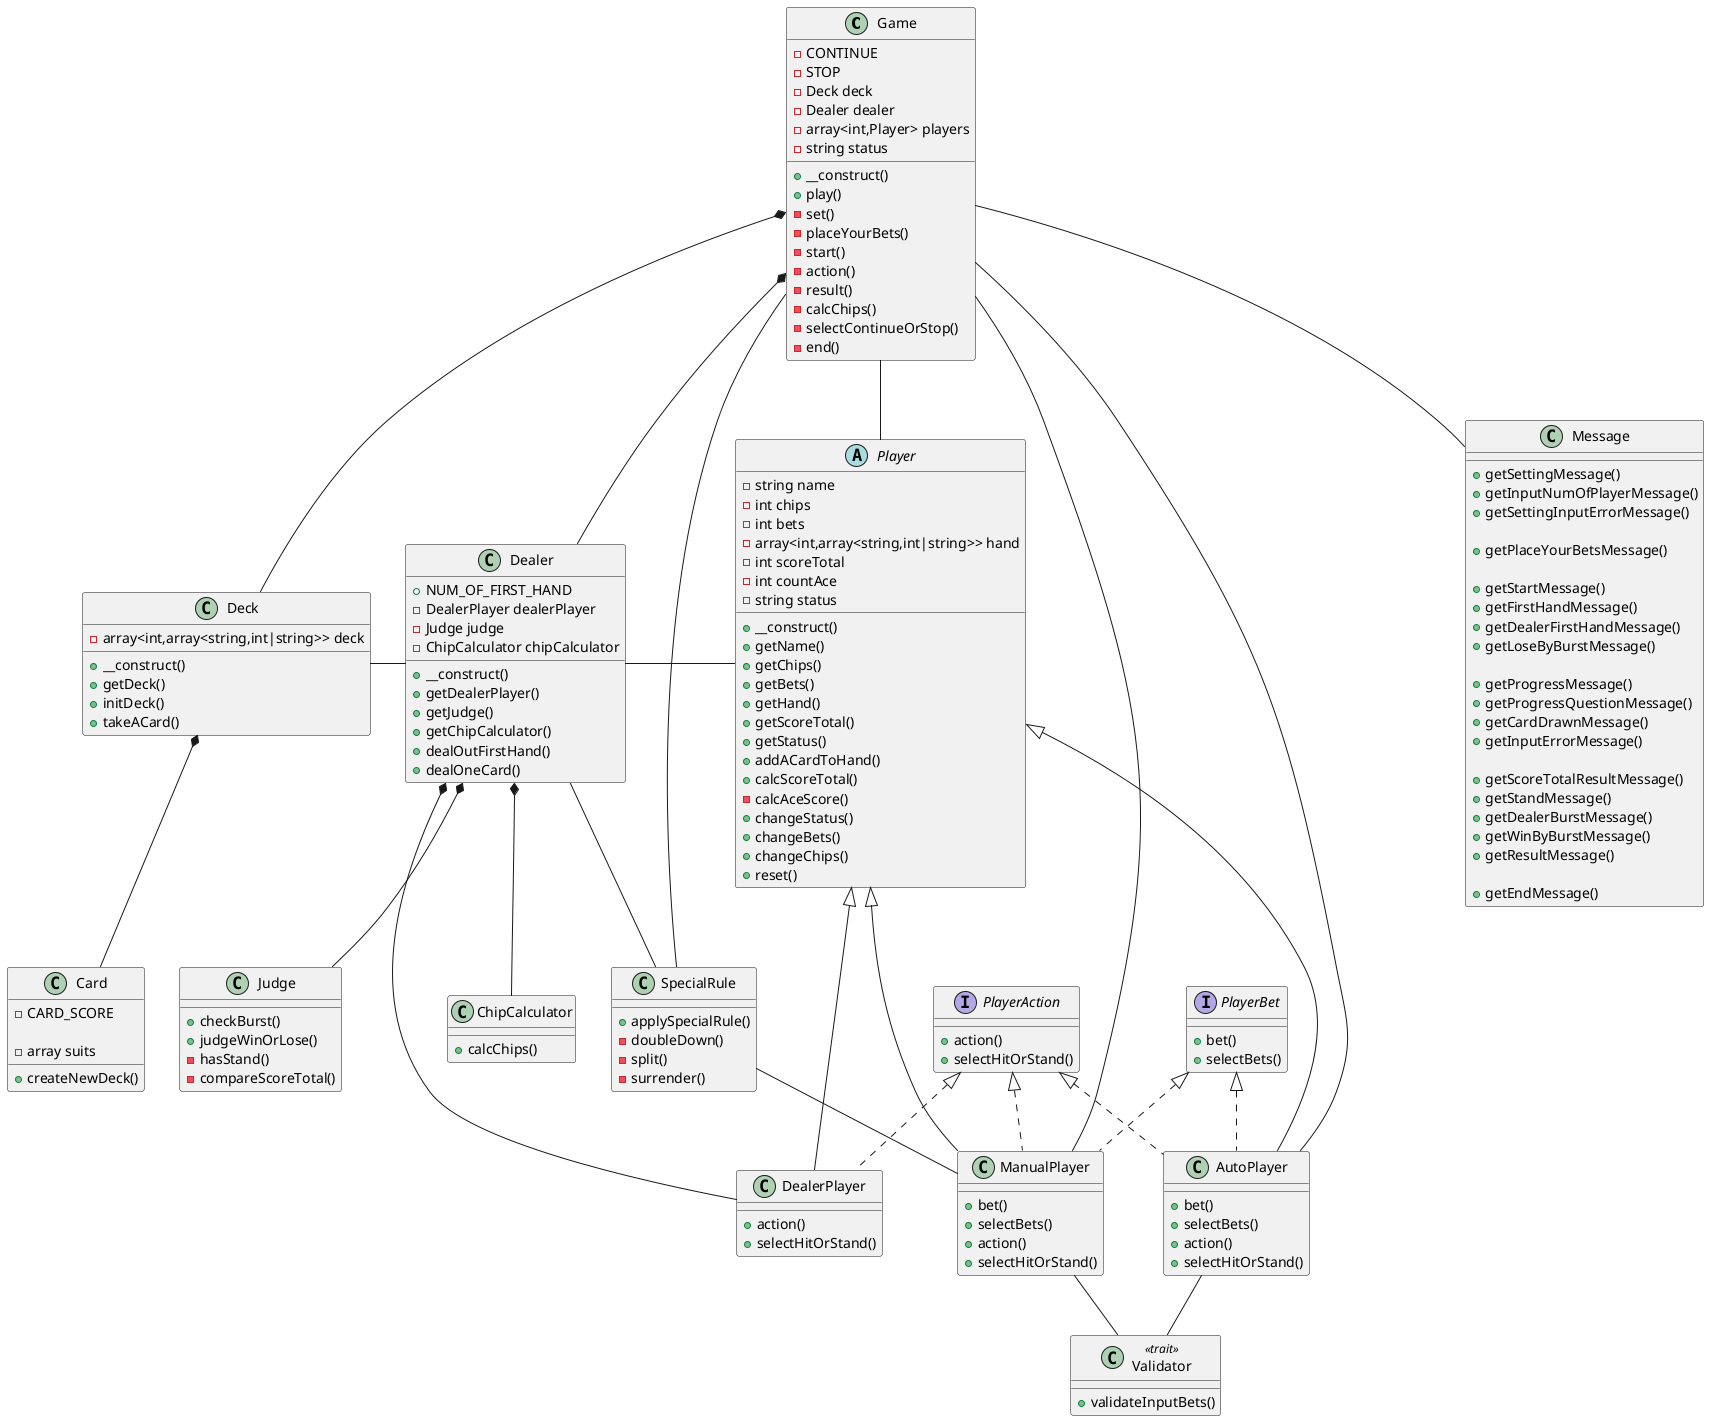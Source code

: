 @startuml Blackjack

class Game {
  -CONTINUE
  -STOP
  -Deck deck
  -Dealer dealer
  -array<int,Player> players
  -string status

  +__construct()
  +play()
  -set()
  -placeYourBets()
  -start()
  -action()
  -result()
  -calcChips()
  -selectContinueOrStop()
  -end()
}

class Deck {
  -array<int,array<string,int|string>> deck

  +__construct()
  +getDeck()
  +initDeck()
  +takeACard()
}

class Card {
  -CARD_SCORE

  -array suits
  +createNewDeck()
}

class Dealer {
  +NUM_OF_FIRST_HAND
  -DealerPlayer dealerPlayer
  -Judge judge
  -ChipCalculator chipCalculator

  +__construct()
  +getDealerPlayer()
  +getJudge()
  +getChipCalculator()
  +dealOutFirstHand()
  +dealOneCard()
}

class Judge {
  +checkBurst()
  +judgeWinOrLose()
  -hasStand()
  -compareScoreTotal()
}

class ChipCalculator {
  +calcChips()
}

class SpecialRule {
  +applySpecialRule()
  -doubleDown()
  -split()
  -surrender()

}

abstract Player {
  -string name
  -int chips
  -int bets
  -array<int,array<string,int|string>> hand
  -int scoreTotal
  -int countAce
  -string status

  +__construct()
  +getName()
  +getChips()
  +getBets()
  +getHand()
  +getScoreTotal()
  +getStatus()
  +addACardToHand()
  +calcScoreTotal()
  -calcAceScore()
  +changeStatus()
  +changeBets()
  +changeChips()
  +reset()
}

interface PlayerAction {
  +action()
  +selectHitOrStand()
}

interface PlayerBet {
  +bet()
  +selectBets()
}

class DealerPlayer {
  +action()
  +selectHitOrStand()
}

class ManualPlayer {
  +bet()
  +selectBets()
  +action()
  +selectHitOrStand()
}

class AutoPlayer {
  +bet()
  +selectBets()
  +action()
  +selectHitOrStand()
}

class Validator <<trait>> {
  +validateInputBets()
}

class Message {
  +getSettingMessage()
  +getInputNumOfPlayerMessage()
  +getSettingInputErrorMessage()

  +getPlaceYourBetsMessage()

  +getStartMessage()
  +getFirstHandMessage()
  +getDealerFirstHandMessage()
  +getLoseByBurstMessage()

  +getProgressMessage()
  +getProgressQuestionMessage()
  +getCardDrawnMessage()
  +getInputErrorMessage()

  +getScoreTotalResultMessage()
  +getStandMessage()
  +getDealerBurstMessage()
  +getWinByBurstMessage()
  +getResultMessage()

  +getEndMessage()
}

Game *-- Deck
Deck *-- Card
Game *-- Dealer
Deck - Dealer
Dealer - Player
Dealer *-- Judge
Dealer *-- ChipCalculator
Dealer -- SpecialRule
Game -- SpecialRule
SpecialRule -- ManualPlayer
Dealer *-- DealerPlayer
Game -- Player
Game --- ManualPlayer
Game --- AutoPlayer
Player <|--- DealerPlayer
Player <|--- ManualPlayer
Player <|--- AutoPlayer
PlayerAction <|.. DealerPlayer
PlayerAction <|.. ManualPlayer
PlayerAction <|.. AutoPlayer
PlayerBet <|.. ManualPlayer
PlayerBet <|.. AutoPlayer
ManualPlayer -- Validator
AutoPlayer -- Validator
Game -- Message

@enduml
